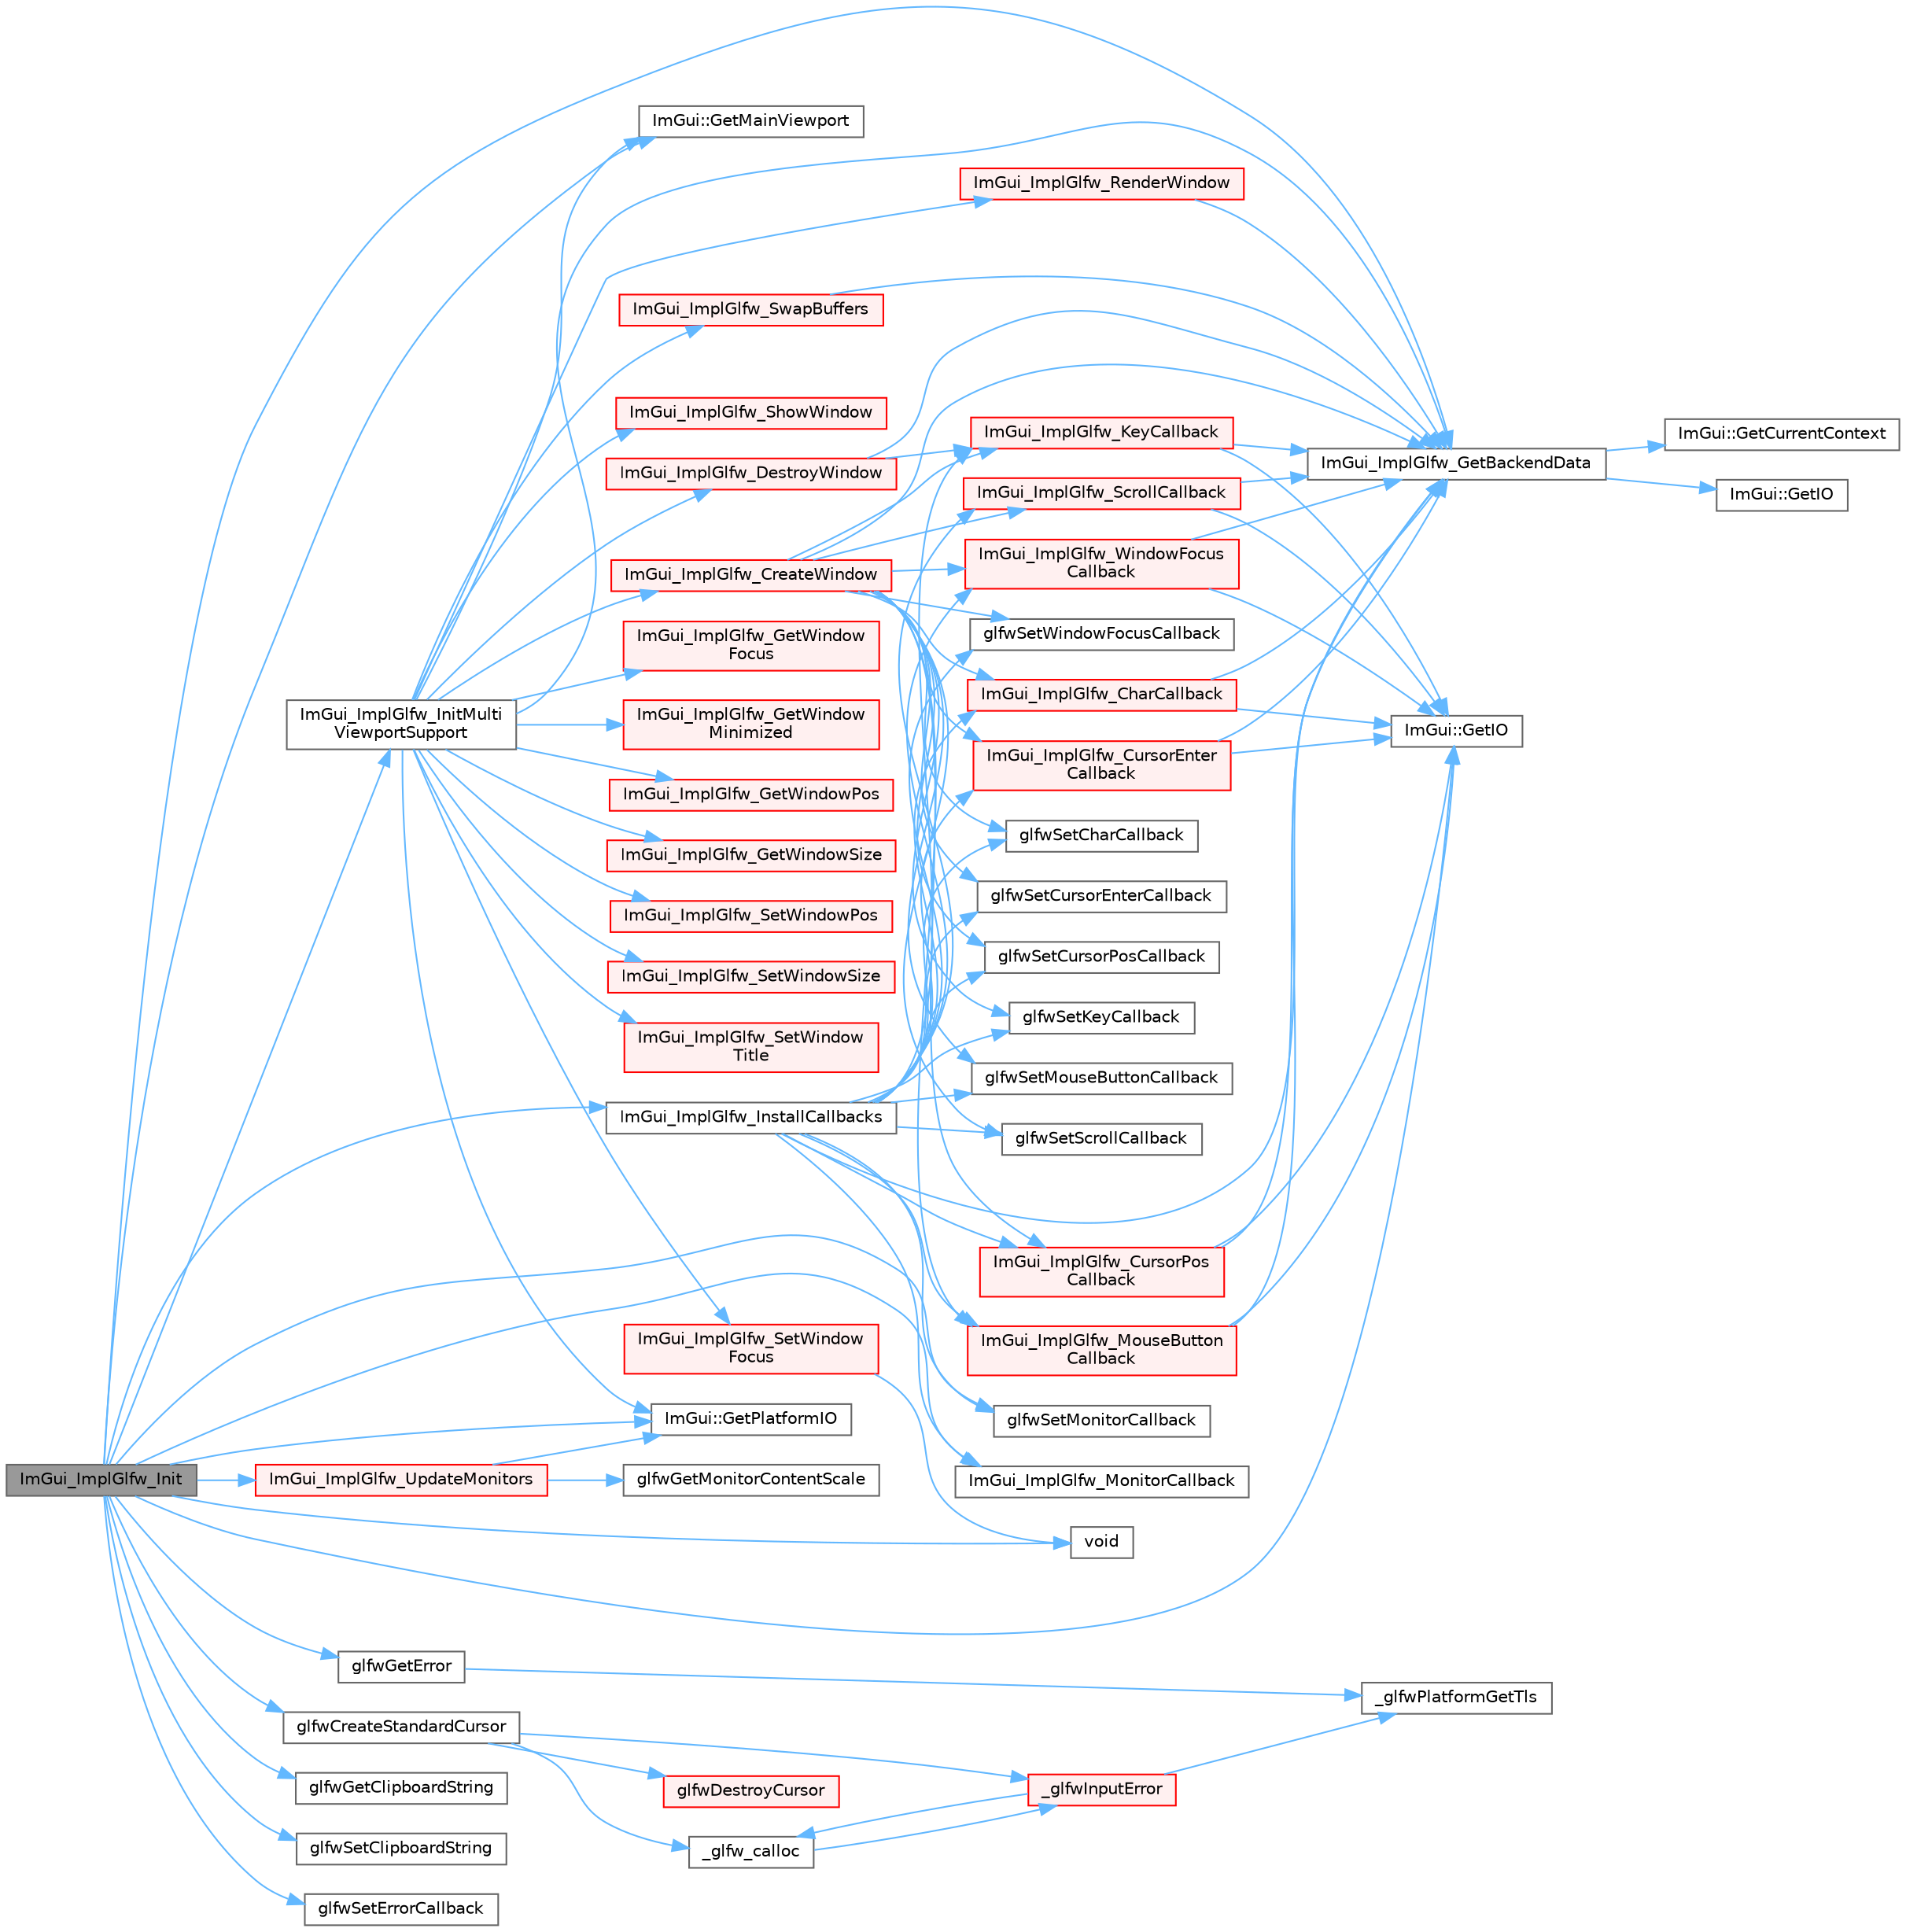 digraph "ImGui_ImplGlfw_Init"
{
 // LATEX_PDF_SIZE
  bgcolor="transparent";
  edge [fontname=Helvetica,fontsize=10,labelfontname=Helvetica,labelfontsize=10];
  node [fontname=Helvetica,fontsize=10,shape=box,height=0.2,width=0.4];
  rankdir="LR";
  Node1 [id="Node000001",label="ImGui_ImplGlfw_Init",height=0.2,width=0.4,color="gray40", fillcolor="grey60", style="filled", fontcolor="black",tooltip=" "];
  Node1 -> Node2 [id="edge1_Node000001_Node000002",color="steelblue1",style="solid",tooltip=" "];
  Node2 [id="Node000002",label="ImGui::GetIO",height=0.2,width=0.4,color="grey40", fillcolor="white", style="filled",URL="$namespace_im_gui.html#a3179e560812f878f3961ce803a5d9302",tooltip=" "];
  Node1 -> Node3 [id="edge2_Node000001_Node000003",color="steelblue1",style="solid",tooltip=" "];
  Node3 [id="Node000003",label="ImGui::GetMainViewport",height=0.2,width=0.4,color="grey40", fillcolor="white", style="filled",URL="$namespace_im_gui.html#a7bf620af1d66ee7d7b06701894d23e60",tooltip=" "];
  Node1 -> Node4 [id="edge3_Node000001_Node000004",color="steelblue1",style="solid",tooltip=" "];
  Node4 [id="Node000004",label="ImGui::GetPlatformIO",height=0.2,width=0.4,color="grey40", fillcolor="white", style="filled",URL="$namespace_im_gui.html#a3edc2b6129cbf1e8d247c6d03c344065",tooltip=" "];
  Node1 -> Node5 [id="edge4_Node000001_Node000005",color="steelblue1",style="solid",tooltip=" "];
  Node5 [id="Node000005",label="glfwCreateStandardCursor",height=0.2,width=0.4,color="grey40", fillcolor="white", style="filled",URL="$group__input.html#gab7c5b6023b39a0021b1fcdabd1d15f09",tooltip="Creates a cursor with a standard shape."];
  Node5 -> Node6 [id="edge5_Node000005_Node000006",color="steelblue1",style="solid",tooltip=" "];
  Node6 [id="Node000006",label="_glfw_calloc",height=0.2,width=0.4,color="grey40", fillcolor="white", style="filled",URL="$glfw_2src_2init_8c.html#a88a6e01ef5c1245a6d2a5e62b02e5678",tooltip=" "];
  Node6 -> Node7 [id="edge6_Node000006_Node000007",color="steelblue1",style="solid",tooltip=" "];
  Node7 [id="Node000007",label="_glfwInputError",height=0.2,width=0.4,color="red", fillcolor="#FFF0F0", style="filled",URL="$glfw_2src_2init_8c.html#a3287b282ec57a4a89127ae51f49f10f5",tooltip=" "];
  Node7 -> Node6 [id="edge7_Node000007_Node000006",color="steelblue1",style="solid",tooltip=" "];
  Node7 -> Node8 [id="edge8_Node000007_Node000008",color="steelblue1",style="solid",tooltip=" "];
  Node8 [id="Node000008",label="_glfwPlatformGetTls",height=0.2,width=0.4,color="grey40", fillcolor="white", style="filled",URL="$posix__thread_8c.html#a7d2f6e8ecd2e06f2e86d9446d642bd00",tooltip=" "];
  Node5 -> Node7 [id="edge9_Node000005_Node000007",color="steelblue1",style="solid",tooltip=" "];
  Node5 -> Node12 [id="edge10_Node000005_Node000012",color="steelblue1",style="solid",tooltip=" "];
  Node12 [id="Node000012",label="glfwDestroyCursor",height=0.2,width=0.4,color="red", fillcolor="#FFF0F0", style="filled",URL="$group__input.html#ga27556b7122117bc1bbb4bb3cc003ea43",tooltip="Destroys a cursor."];
  Node1 -> Node15 [id="edge11_Node000001_Node000015",color="steelblue1",style="solid",tooltip=" "];
  Node15 [id="Node000015",label="glfwGetClipboardString",height=0.2,width=0.4,color="grey40", fillcolor="white", style="filled",URL="$group__input.html#ga315b28b05797d00fe7cdf1ecfdc638dc",tooltip="Returns the contents of the clipboard as a string."];
  Node1 -> Node16 [id="edge12_Node000001_Node000016",color="steelblue1",style="solid",tooltip=" "];
  Node16 [id="Node000016",label="glfwGetError",height=0.2,width=0.4,color="grey40", fillcolor="white", style="filled",URL="$group__init.html#gaee7bac4c7e1b2769207747c1b5ae2f9e",tooltip="Returns and clears the last error for the calling thread."];
  Node16 -> Node8 [id="edge13_Node000016_Node000008",color="steelblue1",style="solid",tooltip=" "];
  Node1 -> Node17 [id="edge14_Node000001_Node000017",color="steelblue1",style="solid",tooltip=" "];
  Node17 [id="Node000017",label="glfwSetClipboardString",height=0.2,width=0.4,color="grey40", fillcolor="white", style="filled",URL="$group__input.html#ga7a580309bbc185a0459c3559021d2fd7",tooltip="Sets the clipboard to the specified string."];
  Node1 -> Node18 [id="edge15_Node000001_Node000018",color="steelblue1",style="solid",tooltip=" "];
  Node18 [id="Node000018",label="glfwSetErrorCallback",height=0.2,width=0.4,color="grey40", fillcolor="white", style="filled",URL="$group__init.html#ga746e2757d069eaea423349aca6ae097a",tooltip="Sets the error callback."];
  Node1 -> Node19 [id="edge16_Node000001_Node000019",color="steelblue1",style="solid",tooltip=" "];
  Node19 [id="Node000019",label="glfwSetMonitorCallback",height=0.2,width=0.4,color="grey40", fillcolor="white", style="filled",URL="$group__monitor.html#ga9fa7cc37cd79216a7fc0b77af54109a1",tooltip="Sets the monitor configuration callback."];
  Node1 -> Node20 [id="edge17_Node000001_Node000020",color="steelblue1",style="solid",tooltip=" "];
  Node20 [id="Node000020",label="ImGui_ImplGlfw_GetBackendData",height=0.2,width=0.4,color="grey40", fillcolor="white", style="filled",URL="$imgui__impl__glfw_8cpp.html#a42131482f4e35e879c2d58d5c1c9eb8f",tooltip=" "];
  Node20 -> Node21 [id="edge18_Node000020_Node000021",color="steelblue1",style="solid",tooltip=" "];
  Node21 [id="Node000021",label="ImGui::GetCurrentContext",height=0.2,width=0.4,color="grey40", fillcolor="white", style="filled",URL="$namespace_im_gui.html#af557a6de5538099a0f6047eb994bbf42",tooltip=" "];
  Node20 -> Node22 [id="edge19_Node000020_Node000022",color="steelblue1",style="solid",tooltip=" "];
  Node22 [id="Node000022",label="ImGui::GetIO",height=0.2,width=0.4,color="grey40", fillcolor="white", style="filled",URL="$namespace_im_gui.html#a7dea7d0530868f078324f14a308f0c3c",tooltip=" "];
  Node1 -> Node23 [id="edge20_Node000001_Node000023",color="steelblue1",style="solid",tooltip=" "];
  Node23 [id="Node000023",label="ImGui_ImplGlfw_InitMulti\lViewportSupport",height=0.2,width=0.4,color="grey40", fillcolor="white", style="filled",URL="$imgui__impl__glfw_8cpp.html#a69f247c77c7e48267aa1f8a3e7d1a2c2",tooltip=" "];
  Node23 -> Node3 [id="edge21_Node000023_Node000003",color="steelblue1",style="solid",tooltip=" "];
  Node23 -> Node4 [id="edge22_Node000023_Node000004",color="steelblue1",style="solid",tooltip=" "];
  Node23 -> Node24 [id="edge23_Node000023_Node000024",color="steelblue1",style="solid",tooltip=" "];
  Node24 [id="Node000024",label="ImGui_ImplGlfw_CreateWindow",height=0.2,width=0.4,color="red", fillcolor="#FFF0F0", style="filled",URL="$imgui__impl__glfw_8cpp.html#a99d0a8bd036902b5e3be1d7a62a9faa3",tooltip=" "];
  Node24 -> Node30 [id="edge24_Node000024_Node000030",color="steelblue1",style="solid",tooltip=" "];
  Node30 [id="Node000030",label="glfwSetCharCallback",height=0.2,width=0.4,color="grey40", fillcolor="white", style="filled",URL="$group__input.html#gad3d7e6e3134fa034cc1604162579585e",tooltip="Sets the Unicode character callback."];
  Node24 -> Node31 [id="edge25_Node000024_Node000031",color="steelblue1",style="solid",tooltip=" "];
  Node31 [id="Node000031",label="glfwSetCursorEnterCallback",height=0.2,width=0.4,color="grey40", fillcolor="white", style="filled",URL="$group__input.html#gacdb3490e374c8bc08549c6f173ffa7c2",tooltip="Sets the cursor enter/leave callback."];
  Node24 -> Node32 [id="edge26_Node000024_Node000032",color="steelblue1",style="solid",tooltip=" "];
  Node32 [id="Node000032",label="glfwSetCursorPosCallback",height=0.2,width=0.4,color="grey40", fillcolor="white", style="filled",URL="$group__input.html#ga74124d0eff27040fd10e4df9e17d129c",tooltip="Sets the cursor position callback."];
  Node24 -> Node33 [id="edge27_Node000024_Node000033",color="steelblue1",style="solid",tooltip=" "];
  Node33 [id="Node000033",label="glfwSetKeyCallback",height=0.2,width=0.4,color="grey40", fillcolor="white", style="filled",URL="$group__input.html#gaa4cbcb81b939b8800e44cea971ddae47",tooltip="Sets the key callback."];
  Node24 -> Node34 [id="edge28_Node000024_Node000034",color="steelblue1",style="solid",tooltip=" "];
  Node34 [id="Node000034",label="glfwSetMouseButtonCallback",height=0.2,width=0.4,color="grey40", fillcolor="white", style="filled",URL="$group__input.html#gab8f17646f43cdca14e5095512618fdf6",tooltip="Sets the mouse button callback."];
  Node24 -> Node35 [id="edge29_Node000024_Node000035",color="steelblue1",style="solid",tooltip=" "];
  Node35 [id="Node000035",label="glfwSetScrollCallback",height=0.2,width=0.4,color="grey40", fillcolor="white", style="filled",URL="$group__input.html#gaa786b59f19ad8525d251cda8e0d7d29b",tooltip="Sets the scroll callback."];
  Node24 -> Node37 [id="edge30_Node000024_Node000037",color="steelblue1",style="solid",tooltip=" "];
  Node37 [id="Node000037",label="glfwSetWindowFocusCallback",height=0.2,width=0.4,color="grey40", fillcolor="white", style="filled",URL="$group__window.html#gacce1c4dd273b5c4c60b05599f8725b4e",tooltip="Sets the focus callback for the specified window."];
  Node24 -> Node43 [id="edge31_Node000024_Node000043",color="steelblue1",style="solid",tooltip=" "];
  Node43 [id="Node000043",label="ImGui_ImplGlfw_CharCallback",height=0.2,width=0.4,color="red", fillcolor="#FFF0F0", style="filled",URL="$imgui__impl__glfw_8cpp.html#afe604d459cc5c4a173ce9e331af6735b",tooltip=" "];
  Node43 -> Node2 [id="edge32_Node000043_Node000002",color="steelblue1",style="solid",tooltip=" "];
  Node43 -> Node20 [id="edge33_Node000043_Node000020",color="steelblue1",style="solid",tooltip=" "];
  Node24 -> Node46 [id="edge34_Node000024_Node000046",color="steelblue1",style="solid",tooltip=" "];
  Node46 [id="Node000046",label="ImGui_ImplGlfw_CursorEnter\lCallback",height=0.2,width=0.4,color="red", fillcolor="#FFF0F0", style="filled",URL="$imgui__impl__glfw_8cpp.html#a36cddf1dc9af69c03ea52450a32d3818",tooltip=" "];
  Node46 -> Node2 [id="edge35_Node000046_Node000002",color="steelblue1",style="solid",tooltip=" "];
  Node46 -> Node20 [id="edge36_Node000046_Node000020",color="steelblue1",style="solid",tooltip=" "];
  Node24 -> Node50 [id="edge37_Node000024_Node000050",color="steelblue1",style="solid",tooltip=" "];
  Node50 [id="Node000050",label="ImGui_ImplGlfw_CursorPos\lCallback",height=0.2,width=0.4,color="red", fillcolor="#FFF0F0", style="filled",URL="$imgui__impl__glfw_8cpp.html#aff2e41a5905ff393a8c6a458809f8c8e",tooltip=" "];
  Node50 -> Node2 [id="edge38_Node000050_Node000002",color="steelblue1",style="solid",tooltip=" "];
  Node50 -> Node20 [id="edge39_Node000050_Node000020",color="steelblue1",style="solid",tooltip=" "];
  Node24 -> Node20 [id="edge40_Node000024_Node000020",color="steelblue1",style="solid",tooltip=" "];
  Node24 -> Node52 [id="edge41_Node000024_Node000052",color="steelblue1",style="solid",tooltip=" "];
  Node52 [id="Node000052",label="ImGui_ImplGlfw_KeyCallback",height=0.2,width=0.4,color="red", fillcolor="#FFF0F0", style="filled",URL="$imgui__impl__glfw_8cpp.html#a66afe6468f3645befeb50a75f82b5efc",tooltip=" "];
  Node52 -> Node2 [id="edge42_Node000052_Node000002",color="steelblue1",style="solid",tooltip=" "];
  Node52 -> Node20 [id="edge43_Node000052_Node000020",color="steelblue1",style="solid",tooltip=" "];
  Node24 -> Node71 [id="edge44_Node000024_Node000071",color="steelblue1",style="solid",tooltip=" "];
  Node71 [id="Node000071",label="ImGui_ImplGlfw_MouseButton\lCallback",height=0.2,width=0.4,color="red", fillcolor="#FFF0F0", style="filled",URL="$imgui__impl__glfw_8cpp.html#a075e351f00b5c13086cacb05b5b6ee08",tooltip=" "];
  Node71 -> Node2 [id="edge45_Node000071_Node000002",color="steelblue1",style="solid",tooltip=" "];
  Node71 -> Node20 [id="edge46_Node000071_Node000020",color="steelblue1",style="solid",tooltip=" "];
  Node24 -> Node73 [id="edge47_Node000024_Node000073",color="steelblue1",style="solid",tooltip=" "];
  Node73 [id="Node000073",label="ImGui_ImplGlfw_ScrollCallback",height=0.2,width=0.4,color="red", fillcolor="#FFF0F0", style="filled",URL="$imgui__impl__glfw_8cpp.html#a59c26c674cfd04975ac49c7d83339113",tooltip=" "];
  Node73 -> Node2 [id="edge48_Node000073_Node000002",color="steelblue1",style="solid",tooltip=" "];
  Node73 -> Node20 [id="edge49_Node000073_Node000020",color="steelblue1",style="solid",tooltip=" "];
  Node24 -> Node77 [id="edge50_Node000024_Node000077",color="steelblue1",style="solid",tooltip=" "];
  Node77 [id="Node000077",label="ImGui_ImplGlfw_WindowFocus\lCallback",height=0.2,width=0.4,color="red", fillcolor="#FFF0F0", style="filled",URL="$imgui__impl__glfw_8cpp.html#a64954a853e7f22592743e177b29780d6",tooltip=" "];
  Node77 -> Node2 [id="edge51_Node000077_Node000002",color="steelblue1",style="solid",tooltip=" "];
  Node77 -> Node20 [id="edge52_Node000077_Node000020",color="steelblue1",style="solid",tooltip=" "];
  Node23 -> Node82 [id="edge53_Node000023_Node000082",color="steelblue1",style="solid",tooltip=" "];
  Node82 [id="Node000082",label="ImGui_ImplGlfw_DestroyWindow",height=0.2,width=0.4,color="red", fillcolor="#FFF0F0", style="filled",URL="$imgui__impl__glfw_8cpp.html#a391d5f74587f2f0ef91bbdf5a9f175bb",tooltip=" "];
  Node82 -> Node20 [id="edge54_Node000082_Node000020",color="steelblue1",style="solid",tooltip=" "];
  Node82 -> Node52 [id="edge55_Node000082_Node000052",color="steelblue1",style="solid",tooltip=" "];
  Node23 -> Node20 [id="edge56_Node000023_Node000020",color="steelblue1",style="solid",tooltip=" "];
  Node23 -> Node90 [id="edge57_Node000023_Node000090",color="steelblue1",style="solid",tooltip=" "];
  Node90 [id="Node000090",label="ImGui_ImplGlfw_GetWindow\lFocus",height=0.2,width=0.4,color="red", fillcolor="#FFF0F0", style="filled",URL="$imgui__impl__glfw_8cpp.html#a00326a65168e7d3c618be818f5e56557",tooltip=" "];
  Node23 -> Node92 [id="edge58_Node000023_Node000092",color="steelblue1",style="solid",tooltip=" "];
  Node92 [id="Node000092",label="ImGui_ImplGlfw_GetWindow\lMinimized",height=0.2,width=0.4,color="red", fillcolor="#FFF0F0", style="filled",URL="$imgui__impl__glfw_8cpp.html#a960fe33da45b42005b96e516e6cfa4ba",tooltip=" "];
  Node23 -> Node93 [id="edge59_Node000023_Node000093",color="steelblue1",style="solid",tooltip=" "];
  Node93 [id="Node000093",label="ImGui_ImplGlfw_GetWindowPos",height=0.2,width=0.4,color="red", fillcolor="#FFF0F0", style="filled",URL="$imgui__impl__glfw_8cpp.html#a892f556f5f1ae006db33e4969db34c2d",tooltip=" "];
  Node23 -> Node94 [id="edge60_Node000023_Node000094",color="steelblue1",style="solid",tooltip=" "];
  Node94 [id="Node000094",label="ImGui_ImplGlfw_GetWindowSize",height=0.2,width=0.4,color="red", fillcolor="#FFF0F0", style="filled",URL="$imgui__impl__glfw_8cpp.html#ace904de74abbf3d8ec0065f4f0c2728b",tooltip=" "];
  Node23 -> Node96 [id="edge61_Node000023_Node000096",color="steelblue1",style="solid",tooltip=" "];
  Node96 [id="Node000096",label="ImGui_ImplGlfw_RenderWindow",height=0.2,width=0.4,color="red", fillcolor="#FFF0F0", style="filled",URL="$imgui__impl__glfw_8cpp.html#ab98ebdd587b41b04df5d3ee69608fbef",tooltip=" "];
  Node96 -> Node20 [id="edge62_Node000096_Node000020",color="steelblue1",style="solid",tooltip=" "];
  Node23 -> Node97 [id="edge63_Node000023_Node000097",color="steelblue1",style="solid",tooltip=" "];
  Node97 [id="Node000097",label="ImGui_ImplGlfw_SetWindow\lFocus",height=0.2,width=0.4,color="red", fillcolor="#FFF0F0", style="filled",URL="$imgui__impl__glfw_8cpp.html#ae0ae57d4455bda09d8ed2a4c1ed3bbea",tooltip=" "];
  Node97 -> Node66 [id="edge64_Node000097_Node000066",color="steelblue1",style="solid",tooltip=" "];
  Node66 [id="Node000066",label="void",height=0.2,width=0.4,color="grey40", fillcolor="white", style="filled",URL="$mimalloc_8h.html#a9d6d8aef94ac19034a5f163606f84830",tooltip=" "];
  Node23 -> Node99 [id="edge65_Node000023_Node000099",color="steelblue1",style="solid",tooltip=" "];
  Node99 [id="Node000099",label="ImGui_ImplGlfw_SetWindowPos",height=0.2,width=0.4,color="red", fillcolor="#FFF0F0", style="filled",URL="$imgui__impl__glfw_8cpp.html#a2b8ade5b83e80fc75fd43b6a75754f7b",tooltip=" "];
  Node23 -> Node100 [id="edge66_Node000023_Node000100",color="steelblue1",style="solid",tooltip=" "];
  Node100 [id="Node000100",label="ImGui_ImplGlfw_SetWindowSize",height=0.2,width=0.4,color="red", fillcolor="#FFF0F0", style="filled",URL="$imgui__impl__glfw_8cpp.html#a1913c93038f06d9339e8bcb3eded8b78",tooltip=" "];
  Node23 -> Node102 [id="edge67_Node000023_Node000102",color="steelblue1",style="solid",tooltip=" "];
  Node102 [id="Node000102",label="ImGui_ImplGlfw_SetWindow\lTitle",height=0.2,width=0.4,color="red", fillcolor="#FFF0F0", style="filled",URL="$imgui__impl__glfw_8cpp.html#ac9f34a7711fdf271d2319ee0db897468",tooltip=" "];
  Node23 -> Node104 [id="edge68_Node000023_Node000104",color="steelblue1",style="solid",tooltip=" "];
  Node104 [id="Node000104",label="ImGui_ImplGlfw_ShowWindow",height=0.2,width=0.4,color="red", fillcolor="#FFF0F0", style="filled",URL="$imgui__impl__glfw_8cpp.html#af8a4b0fa4961e4408d7f010c51a076e8",tooltip=" "];
  Node23 -> Node106 [id="edge69_Node000023_Node000106",color="steelblue1",style="solid",tooltip=" "];
  Node106 [id="Node000106",label="ImGui_ImplGlfw_SwapBuffers",height=0.2,width=0.4,color="red", fillcolor="#FFF0F0", style="filled",URL="$imgui__impl__glfw_8cpp.html#a70e260b45792df18373f3447c104721e",tooltip=" "];
  Node106 -> Node20 [id="edge70_Node000106_Node000020",color="steelblue1",style="solid",tooltip=" "];
  Node1 -> Node108 [id="edge71_Node000001_Node000108",color="steelblue1",style="solid",tooltip=" "];
  Node108 [id="Node000108",label="ImGui_ImplGlfw_InstallCallbacks",height=0.2,width=0.4,color="grey40", fillcolor="white", style="filled",URL="$imgui__impl__glfw_8cpp.html#a6fe1ba0e49c2da76f4f28856bc8511fb",tooltip=" "];
  Node108 -> Node30 [id="edge72_Node000108_Node000030",color="steelblue1",style="solid",tooltip=" "];
  Node108 -> Node31 [id="edge73_Node000108_Node000031",color="steelblue1",style="solid",tooltip=" "];
  Node108 -> Node32 [id="edge74_Node000108_Node000032",color="steelblue1",style="solid",tooltip=" "];
  Node108 -> Node33 [id="edge75_Node000108_Node000033",color="steelblue1",style="solid",tooltip=" "];
  Node108 -> Node19 [id="edge76_Node000108_Node000019",color="steelblue1",style="solid",tooltip=" "];
  Node108 -> Node34 [id="edge77_Node000108_Node000034",color="steelblue1",style="solid",tooltip=" "];
  Node108 -> Node35 [id="edge78_Node000108_Node000035",color="steelblue1",style="solid",tooltip=" "];
  Node108 -> Node37 [id="edge79_Node000108_Node000037",color="steelblue1",style="solid",tooltip=" "];
  Node108 -> Node43 [id="edge80_Node000108_Node000043",color="steelblue1",style="solid",tooltip=" "];
  Node108 -> Node46 [id="edge81_Node000108_Node000046",color="steelblue1",style="solid",tooltip=" "];
  Node108 -> Node50 [id="edge82_Node000108_Node000050",color="steelblue1",style="solid",tooltip=" "];
  Node108 -> Node20 [id="edge83_Node000108_Node000020",color="steelblue1",style="solid",tooltip=" "];
  Node108 -> Node52 [id="edge84_Node000108_Node000052",color="steelblue1",style="solid",tooltip=" "];
  Node108 -> Node109 [id="edge85_Node000108_Node000109",color="steelblue1",style="solid",tooltip=" "];
  Node109 [id="Node000109",label="ImGui_ImplGlfw_MonitorCallback",height=0.2,width=0.4,color="grey40", fillcolor="white", style="filled",URL="$imgui__impl__glfw_8cpp.html#a9acaa23c8338d1ef4ba82b48142ee895",tooltip=" "];
  Node108 -> Node71 [id="edge86_Node000108_Node000071",color="steelblue1",style="solid",tooltip=" "];
  Node108 -> Node73 [id="edge87_Node000108_Node000073",color="steelblue1",style="solid",tooltip=" "];
  Node108 -> Node77 [id="edge88_Node000108_Node000077",color="steelblue1",style="solid",tooltip=" "];
  Node1 -> Node109 [id="edge89_Node000001_Node000109",color="steelblue1",style="solid",tooltip=" "];
  Node1 -> Node110 [id="edge90_Node000001_Node000110",color="steelblue1",style="solid",tooltip=" "];
  Node110 [id="Node000110",label="ImGui_ImplGlfw_UpdateMonitors",height=0.2,width=0.4,color="red", fillcolor="#FFF0F0", style="filled",URL="$imgui__impl__glfw_8cpp.html#a5d18d4c51ba5df712307bc84efd3275f",tooltip=" "];
  Node110 -> Node4 [id="edge91_Node000110_Node000004",color="steelblue1",style="solid",tooltip=" "];
  Node110 -> Node111 [id="edge92_Node000110_Node000111",color="steelblue1",style="solid",tooltip=" "];
  Node111 [id="Node000111",label="glfwGetMonitorContentScale",height=0.2,width=0.4,color="grey40", fillcolor="white", style="filled",URL="$group__monitor.html#ga28d856d94bea2ce8f09a67bb0346aaff",tooltip="Retrieves the content scale for the specified monitor."];
  Node1 -> Node66 [id="edge93_Node000001_Node000066",color="steelblue1",style="solid",tooltip=" "];
}
